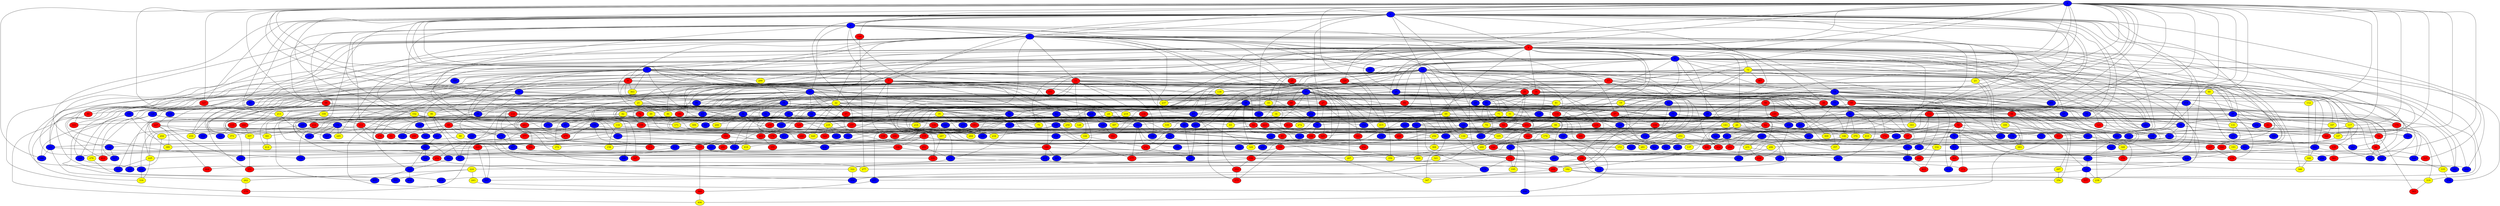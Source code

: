 graph {
0 [style = filled fillcolor = blue];
1 [style = filled fillcolor = blue];
2 [style = filled fillcolor = blue];
3 [style = filled fillcolor = blue];
4 [style = filled fillcolor = red];
5 [style = filled fillcolor = blue];
6 [style = filled fillcolor = blue];
7 [style = filled fillcolor = red];
8 [style = filled fillcolor = red];
9 [style = filled fillcolor = blue];
10 [style = filled fillcolor = blue];
11 [style = filled fillcolor = red];
12 [style = filled fillcolor = yellow];
13 [style = filled fillcolor = blue];
14 [style = filled fillcolor = blue];
15 [style = filled fillcolor = blue];
16 [style = filled fillcolor = blue];
17 [style = filled fillcolor = red];
18 [style = filled fillcolor = red];
19 [style = filled fillcolor = yellow];
20 [style = filled fillcolor = red];
21 [style = filled fillcolor = yellow];
22 [style = filled fillcolor = yellow];
23 [style = filled fillcolor = yellow];
24 [style = filled fillcolor = yellow];
25 [style = filled fillcolor = red];
26 [style = filled fillcolor = yellow];
27 [style = filled fillcolor = red];
28 [style = filled fillcolor = blue];
29 [style = filled fillcolor = blue];
30 [style = filled fillcolor = blue];
31 [style = filled fillcolor = yellow];
32 [style = filled fillcolor = blue];
33 [style = filled fillcolor = yellow];
34 [style = filled fillcolor = yellow];
35 [style = filled fillcolor = yellow];
36 [style = filled fillcolor = blue];
37 [style = filled fillcolor = blue];
38 [style = filled fillcolor = red];
39 [style = filled fillcolor = blue];
40 [style = filled fillcolor = blue];
41 [style = filled fillcolor = yellow];
42 [style = filled fillcolor = yellow];
43 [style = filled fillcolor = blue];
44 [style = filled fillcolor = red];
45 [style = filled fillcolor = blue];
46 [style = filled fillcolor = yellow];
47 [style = filled fillcolor = red];
48 [style = filled fillcolor = yellow];
49 [style = filled fillcolor = blue];
50 [style = filled fillcolor = red];
51 [style = filled fillcolor = blue];
52 [style = filled fillcolor = blue];
53 [style = filled fillcolor = red];
54 [style = filled fillcolor = red];
55 [style = filled fillcolor = red];
56 [style = filled fillcolor = red];
57 [style = filled fillcolor = red];
58 [style = filled fillcolor = red];
59 [style = filled fillcolor = blue];
60 [style = filled fillcolor = yellow];
61 [style = filled fillcolor = blue];
62 [style = filled fillcolor = red];
63 [style = filled fillcolor = yellow];
64 [style = filled fillcolor = red];
65 [style = filled fillcolor = blue];
66 [style = filled fillcolor = blue];
67 [style = filled fillcolor = blue];
68 [style = filled fillcolor = red];
69 [style = filled fillcolor = yellow];
70 [style = filled fillcolor = yellow];
71 [style = filled fillcolor = yellow];
72 [style = filled fillcolor = red];
73 [style = filled fillcolor = blue];
74 [style = filled fillcolor = yellow];
75 [style = filled fillcolor = blue];
76 [style = filled fillcolor = blue];
77 [style = filled fillcolor = blue];
78 [style = filled fillcolor = blue];
79 [style = filled fillcolor = blue];
80 [style = filled fillcolor = red];
81 [style = filled fillcolor = blue];
82 [style = filled fillcolor = blue];
83 [style = filled fillcolor = red];
84 [style = filled fillcolor = blue];
85 [style = filled fillcolor = red];
86 [style = filled fillcolor = red];
87 [style = filled fillcolor = blue];
88 [style = filled fillcolor = red];
89 [style = filled fillcolor = red];
90 [style = filled fillcolor = yellow];
91 [style = filled fillcolor = blue];
92 [style = filled fillcolor = blue];
93 [style = filled fillcolor = blue];
94 [style = filled fillcolor = red];
95 [style = filled fillcolor = blue];
96 [style = filled fillcolor = yellow];
97 [style = filled fillcolor = red];
98 [style = filled fillcolor = yellow];
99 [style = filled fillcolor = blue];
100 [style = filled fillcolor = blue];
101 [style = filled fillcolor = blue];
102 [style = filled fillcolor = yellow];
103 [style = filled fillcolor = red];
104 [style = filled fillcolor = blue];
105 [style = filled fillcolor = yellow];
106 [style = filled fillcolor = blue];
107 [style = filled fillcolor = blue];
108 [style = filled fillcolor = red];
109 [style = filled fillcolor = yellow];
110 [style = filled fillcolor = blue];
111 [style = filled fillcolor = red];
112 [style = filled fillcolor = yellow];
113 [style = filled fillcolor = red];
114 [style = filled fillcolor = blue];
115 [style = filled fillcolor = red];
116 [style = filled fillcolor = yellow];
117 [style = filled fillcolor = yellow];
118 [style = filled fillcolor = red];
119 [style = filled fillcolor = red];
120 [style = filled fillcolor = red];
121 [style = filled fillcolor = red];
122 [style = filled fillcolor = red];
123 [style = filled fillcolor = blue];
124 [style = filled fillcolor = blue];
125 [style = filled fillcolor = red];
126 [style = filled fillcolor = yellow];
127 [style = filled fillcolor = red];
128 [style = filled fillcolor = blue];
129 [style = filled fillcolor = blue];
130 [style = filled fillcolor = yellow];
131 [style = filled fillcolor = yellow];
132 [style = filled fillcolor = blue];
133 [style = filled fillcolor = red];
134 [style = filled fillcolor = red];
135 [style = filled fillcolor = red];
136 [style = filled fillcolor = blue];
137 [style = filled fillcolor = yellow];
138 [style = filled fillcolor = yellow];
139 [style = filled fillcolor = red];
140 [style = filled fillcolor = blue];
141 [style = filled fillcolor = blue];
142 [style = filled fillcolor = blue];
143 [style = filled fillcolor = yellow];
144 [style = filled fillcolor = yellow];
145 [style = filled fillcolor = red];
146 [style = filled fillcolor = yellow];
147 [style = filled fillcolor = yellow];
148 [style = filled fillcolor = red];
149 [style = filled fillcolor = blue];
150 [style = filled fillcolor = blue];
151 [style = filled fillcolor = red];
152 [style = filled fillcolor = blue];
153 [style = filled fillcolor = yellow];
154 [style = filled fillcolor = blue];
155 [style = filled fillcolor = blue];
156 [style = filled fillcolor = blue];
157 [style = filled fillcolor = red];
158 [style = filled fillcolor = yellow];
159 [style = filled fillcolor = red];
160 [style = filled fillcolor = blue];
161 [style = filled fillcolor = red];
162 [style = filled fillcolor = red];
163 [style = filled fillcolor = yellow];
164 [style = filled fillcolor = blue];
165 [style = filled fillcolor = red];
166 [style = filled fillcolor = blue];
167 [style = filled fillcolor = yellow];
168 [style = filled fillcolor = blue];
169 [style = filled fillcolor = yellow];
170 [style = filled fillcolor = red];
171 [style = filled fillcolor = yellow];
172 [style = filled fillcolor = red];
173 [style = filled fillcolor = blue];
174 [style = filled fillcolor = yellow];
175 [style = filled fillcolor = blue];
176 [style = filled fillcolor = blue];
177 [style = filled fillcolor = red];
178 [style = filled fillcolor = red];
179 [style = filled fillcolor = blue];
180 [style = filled fillcolor = red];
181 [style = filled fillcolor = blue];
182 [style = filled fillcolor = yellow];
183 [style = filled fillcolor = red];
184 [style = filled fillcolor = red];
185 [style = filled fillcolor = blue];
186 [style = filled fillcolor = blue];
187 [style = filled fillcolor = blue];
188 [style = filled fillcolor = red];
189 [style = filled fillcolor = blue];
190 [style = filled fillcolor = blue];
191 [style = filled fillcolor = blue];
192 [style = filled fillcolor = red];
193 [style = filled fillcolor = yellow];
194 [style = filled fillcolor = blue];
195 [style = filled fillcolor = yellow];
196 [style = filled fillcolor = red];
197 [style = filled fillcolor = blue];
198 [style = filled fillcolor = red];
199 [style = filled fillcolor = blue];
200 [style = filled fillcolor = yellow];
201 [style = filled fillcolor = blue];
202 [style = filled fillcolor = red];
203 [style = filled fillcolor = red];
204 [style = filled fillcolor = yellow];
205 [style = filled fillcolor = blue];
206 [style = filled fillcolor = yellow];
207 [style = filled fillcolor = red];
208 [style = filled fillcolor = blue];
209 [style = filled fillcolor = blue];
210 [style = filled fillcolor = yellow];
211 [style = filled fillcolor = blue];
212 [style = filled fillcolor = blue];
213 [style = filled fillcolor = yellow];
214 [style = filled fillcolor = blue];
215 [style = filled fillcolor = blue];
216 [style = filled fillcolor = red];
217 [style = filled fillcolor = blue];
218 [style = filled fillcolor = yellow];
219 [style = filled fillcolor = yellow];
220 [style = filled fillcolor = blue];
221 [style = filled fillcolor = blue];
222 [style = filled fillcolor = red];
223 [style = filled fillcolor = red];
224 [style = filled fillcolor = yellow];
225 [style = filled fillcolor = yellow];
226 [style = filled fillcolor = blue];
227 [style = filled fillcolor = red];
228 [style = filled fillcolor = red];
229 [style = filled fillcolor = blue];
230 [style = filled fillcolor = blue];
231 [style = filled fillcolor = yellow];
232 [style = filled fillcolor = red];
233 [style = filled fillcolor = red];
234 [style = filled fillcolor = yellow];
235 [style = filled fillcolor = yellow];
236 [style = filled fillcolor = red];
237 [style = filled fillcolor = yellow];
238 [style = filled fillcolor = yellow];
239 [style = filled fillcolor = red];
240 [style = filled fillcolor = red];
241 [style = filled fillcolor = blue];
242 [style = filled fillcolor = red];
243 [style = filled fillcolor = yellow];
244 [style = filled fillcolor = blue];
245 [style = filled fillcolor = yellow];
246 [style = filled fillcolor = red];
247 [style = filled fillcolor = yellow];
248 [style = filled fillcolor = red];
249 [style = filled fillcolor = red];
250 [style = filled fillcolor = red];
251 [style = filled fillcolor = red];
252 [style = filled fillcolor = red];
253 [style = filled fillcolor = yellow];
254 [style = filled fillcolor = blue];
255 [style = filled fillcolor = red];
256 [style = filled fillcolor = yellow];
257 [style = filled fillcolor = blue];
258 [style = filled fillcolor = blue];
259 [style = filled fillcolor = yellow];
260 [style = filled fillcolor = blue];
261 [style = filled fillcolor = blue];
262 [style = filled fillcolor = yellow];
263 [style = filled fillcolor = blue];
264 [style = filled fillcolor = yellow];
265 [style = filled fillcolor = blue];
266 [style = filled fillcolor = blue];
267 [style = filled fillcolor = blue];
268 [style = filled fillcolor = blue];
269 [style = filled fillcolor = yellow];
270 [style = filled fillcolor = red];
271 [style = filled fillcolor = blue];
272 [style = filled fillcolor = yellow];
273 [style = filled fillcolor = blue];
274 [style = filled fillcolor = red];
275 [style = filled fillcolor = red];
276 [style = filled fillcolor = blue];
277 [style = filled fillcolor = yellow];
278 [style = filled fillcolor = yellow];
279 [style = filled fillcolor = red];
280 [style = filled fillcolor = red];
281 [style = filled fillcolor = yellow];
282 [style = filled fillcolor = blue];
283 [style = filled fillcolor = red];
284 [style = filled fillcolor = blue];
285 [style = filled fillcolor = blue];
286 [style = filled fillcolor = blue];
287 [style = filled fillcolor = yellow];
288 [style = filled fillcolor = blue];
289 [style = filled fillcolor = red];
290 [style = filled fillcolor = blue];
291 [style = filled fillcolor = red];
292 [style = filled fillcolor = blue];
293 [style = filled fillcolor = blue];
294 [style = filled fillcolor = blue];
295 [style = filled fillcolor = blue];
296 [style = filled fillcolor = blue];
297 [style = filled fillcolor = yellow];
298 [style = filled fillcolor = red];
299 [style = filled fillcolor = yellow];
300 [style = filled fillcolor = blue];
301 [style = filled fillcolor = blue];
302 [style = filled fillcolor = blue];
303 [style = filled fillcolor = blue];
304 [style = filled fillcolor = blue];
305 [style = filled fillcolor = blue];
306 [style = filled fillcolor = yellow];
307 [style = filled fillcolor = yellow];
308 [style = filled fillcolor = blue];
309 [style = filled fillcolor = yellow];
310 [style = filled fillcolor = blue];
311 [style = filled fillcolor = red];
312 [style = filled fillcolor = blue];
313 [style = filled fillcolor = red];
314 [style = filled fillcolor = blue];
315 [style = filled fillcolor = red];
316 [style = filled fillcolor = yellow];
317 [style = filled fillcolor = blue];
318 [style = filled fillcolor = blue];
319 [style = filled fillcolor = yellow];
320 [style = filled fillcolor = red];
321 [style = filled fillcolor = yellow];
322 [style = filled fillcolor = yellow];
323 [style = filled fillcolor = blue];
324 [style = filled fillcolor = red];
325 [style = filled fillcolor = red];
326 [style = filled fillcolor = blue];
327 [style = filled fillcolor = red];
328 [style = filled fillcolor = blue];
329 [style = filled fillcolor = yellow];
330 [style = filled fillcolor = red];
331 [style = filled fillcolor = red];
332 [style = filled fillcolor = yellow];
333 [style = filled fillcolor = blue];
334 [style = filled fillcolor = blue];
335 [style = filled fillcolor = yellow];
336 [style = filled fillcolor = blue];
337 [style = filled fillcolor = red];
338 [style = filled fillcolor = red];
339 [style = filled fillcolor = yellow];
340 [style = filled fillcolor = blue];
341 [style = filled fillcolor = yellow];
342 [style = filled fillcolor = blue];
343 [style = filled fillcolor = red];
344 [style = filled fillcolor = blue];
345 [style = filled fillcolor = blue];
346 [style = filled fillcolor = yellow];
347 [style = filled fillcolor = yellow];
348 [style = filled fillcolor = yellow];
349 [style = filled fillcolor = blue];
350 [style = filled fillcolor = blue];
351 [style = filled fillcolor = red];
352 [style = filled fillcolor = blue];
353 [style = filled fillcolor = red];
354 [style = filled fillcolor = blue];
355 [style = filled fillcolor = red];
356 [style = filled fillcolor = yellow];
357 [style = filled fillcolor = yellow];
358 [style = filled fillcolor = blue];
359 [style = filled fillcolor = yellow];
360 [style = filled fillcolor = red];
361 [style = filled fillcolor = red];
362 [style = filled fillcolor = blue];
363 [style = filled fillcolor = yellow];
364 [style = filled fillcolor = blue];
365 [style = filled fillcolor = red];
366 [style = filled fillcolor = red];
367 [style = filled fillcolor = red];
368 [style = filled fillcolor = yellow];
369 [style = filled fillcolor = yellow];
370 [style = filled fillcolor = red];
371 [style = filled fillcolor = blue];
372 [style = filled fillcolor = red];
373 [style = filled fillcolor = yellow];
374 [style = filled fillcolor = yellow];
375 [style = filled fillcolor = red];
376 [style = filled fillcolor = yellow];
377 [style = filled fillcolor = red];
378 [style = filled fillcolor = red];
379 [style = filled fillcolor = blue];
380 [style = filled fillcolor = red];
381 [style = filled fillcolor = blue];
382 [style = filled fillcolor = blue];
383 [style = filled fillcolor = yellow];
384 [style = filled fillcolor = blue];
385 [style = filled fillcolor = blue];
386 [style = filled fillcolor = red];
387 [style = filled fillcolor = yellow];
388 [style = filled fillcolor = blue];
389 [style = filled fillcolor = yellow];
390 [style = filled fillcolor = blue];
391 [style = filled fillcolor = blue];
392 [style = filled fillcolor = red];
393 [style = filled fillcolor = blue];
394 [style = filled fillcolor = blue];
395 [style = filled fillcolor = blue];
396 [style = filled fillcolor = blue];
397 [style = filled fillcolor = blue];
398 [style = filled fillcolor = blue];
399 [style = filled fillcolor = blue];
400 [style = filled fillcolor = blue];
401 [style = filled fillcolor = blue];
402 [style = filled fillcolor = blue];
403 [style = filled fillcolor = red];
404 [style = filled fillcolor = red];
405 [style = filled fillcolor = blue];
406 [style = filled fillcolor = yellow];
407 [style = filled fillcolor = blue];
408 [style = filled fillcolor = red];
409 [style = filled fillcolor = yellow];
410 [style = filled fillcolor = yellow];
411 [style = filled fillcolor = red];
412 [style = filled fillcolor = blue];
413 [style = filled fillcolor = red];
414 [style = filled fillcolor = yellow];
415 [style = filled fillcolor = yellow];
416 [style = filled fillcolor = blue];
417 [style = filled fillcolor = blue];
418 [style = filled fillcolor = yellow];
419 [style = filled fillcolor = blue];
420 [style = filled fillcolor = yellow];
421 [style = filled fillcolor = blue];
0 -- 5;
0 -- 6;
0 -- 9;
0 -- 12;
0 -- 14;
0 -- 18;
0 -- 23;
0 -- 28;
0 -- 49;
0 -- 51;
0 -- 60;
0 -- 68;
0 -- 91;
0 -- 110;
0 -- 112;
0 -- 4;
0 -- 3;
0 -- 2;
0 -- 1;
0 -- 113;
0 -- 117;
0 -- 120;
0 -- 127;
0 -- 145;
0 -- 147;
0 -- 163;
0 -- 166;
0 -- 258;
0 -- 277;
0 -- 311;
0 -- 359;
0 -- 361;
0 -- 381;
0 -- 398;
0 -- 399;
1 -- 2;
1 -- 3;
1 -- 4;
1 -- 7;
1 -- 10;
1 -- 13;
1 -- 22;
1 -- 27;
1 -- 65;
1 -- 73;
1 -- 74;
1 -- 76;
1 -- 79;
1 -- 96;
1 -- 102;
1 -- 109;
1 -- 127;
1 -- 137;
1 -- 148;
1 -- 157;
1 -- 172;
1 -- 186;
1 -- 190;
1 -- 213;
1 -- 265;
1 -- 292;
1 -- 323;
1 -- 371;
1 -- 372;
1 -- 384;
2 -- 3;
2 -- 7;
2 -- 13;
2 -- 17;
2 -- 68;
2 -- 104;
2 -- 109;
2 -- 111;
2 -- 126;
2 -- 179;
2 -- 290;
2 -- 291;
2 -- 377;
2 -- 397;
2 -- 421;
3 -- 4;
3 -- 5;
3 -- 6;
3 -- 8;
3 -- 10;
3 -- 11;
3 -- 14;
3 -- 21;
3 -- 22;
3 -- 23;
3 -- 25;
3 -- 51;
3 -- 81;
3 -- 102;
3 -- 103;
3 -- 107;
3 -- 128;
3 -- 161;
3 -- 210;
3 -- 212;
3 -- 235;
3 -- 244;
3 -- 247;
3 -- 278;
3 -- 339;
3 -- 344;
3 -- 346;
3 -- 378;
4 -- 5;
4 -- 6;
4 -- 12;
4 -- 18;
4 -- 26;
4 -- 28;
4 -- 32;
4 -- 33;
4 -- 36;
4 -- 37;
4 -- 38;
4 -- 40;
4 -- 46;
4 -- 49;
4 -- 54;
4 -- 64;
4 -- 67;
4 -- 69;
4 -- 70;
4 -- 72;
4 -- 87;
4 -- 94;
4 -- 98;
4 -- 101;
4 -- 113;
4 -- 131;
4 -- 150;
4 -- 203;
4 -- 214;
4 -- 237;
4 -- 245;
4 -- 255;
4 -- 280;
4 -- 299;
4 -- 315;
4 -- 366;
4 -- 390;
5 -- 7;
5 -- 8;
5 -- 11;
5 -- 44;
5 -- 45;
5 -- 48;
5 -- 66;
5 -- 116;
5 -- 138;
5 -- 155;
5 -- 164;
5 -- 170;
5 -- 183;
5 -- 189;
5 -- 219;
5 -- 237;
5 -- 299;
5 -- 300;
5 -- 363;
5 -- 373;
5 -- 379;
5 -- 413;
6 -- 8;
6 -- 10;
6 -- 12;
6 -- 14;
6 -- 15;
6 -- 19;
6 -- 24;
6 -- 31;
6 -- 37;
6 -- 63;
6 -- 80;
6 -- 94;
6 -- 107;
6 -- 132;
6 -- 143;
6 -- 159;
6 -- 167;
6 -- 178;
6 -- 210;
6 -- 244;
6 -- 319;
6 -- 320;
6 -- 332;
6 -- 336;
6 -- 337;
6 -- 362;
7 -- 9;
7 -- 24;
7 -- 28;
7 -- 30;
7 -- 99;
7 -- 103;
7 -- 149;
7 -- 151;
7 -- 153;
7 -- 156;
7 -- 188;
7 -- 205;
7 -- 240;
7 -- 271;
7 -- 276;
7 -- 287;
7 -- 302;
7 -- 308;
7 -- 322;
7 -- 331;
7 -- 360;
7 -- 375;
7 -- 382;
8 -- 9;
8 -- 18;
8 -- 20;
8 -- 21;
8 -- 52;
8 -- 53;
8 -- 185;
8 -- 235;
8 -- 313;
8 -- 351;
8 -- 363;
9 -- 16;
9 -- 43;
9 -- 66;
9 -- 127;
9 -- 261;
10 -- 11;
10 -- 20;
10 -- 25;
10 -- 32;
10 -- 38;
10 -- 47;
10 -- 55;
10 -- 77;
10 -- 84;
10 -- 88;
10 -- 96;
10 -- 100;
10 -- 106;
10 -- 118;
10 -- 120;
10 -- 129;
10 -- 151;
10 -- 152;
10 -- 160;
10 -- 191;
10 -- 239;
10 -- 284;
10 -- 288;
10 -- 292;
10 -- 301;
10 -- 341;
10 -- 366;
10 -- 385;
11 -- 13;
11 -- 15;
11 -- 40;
11 -- 43;
11 -- 50;
11 -- 87;
11 -- 99;
11 -- 134;
11 -- 144;
11 -- 160;
11 -- 168;
11 -- 264;
11 -- 266;
11 -- 294;
11 -- 308;
11 -- 316;
11 -- 350;
11 -- 363;
11 -- 373;
11 -- 401;
11 -- 415;
12 -- 17;
12 -- 19;
12 -- 30;
12 -- 58;
12 -- 79;
12 -- 101;
12 -- 117;
12 -- 142;
12 -- 170;
12 -- 233;
12 -- 348;
12 -- 367;
13 -- 16;
13 -- 27;
13 -- 33;
13 -- 36;
13 -- 59;
13 -- 71;
13 -- 83;
13 -- 93;
13 -- 96;
13 -- 97;
13 -- 111;
13 -- 112;
13 -- 142;
13 -- 144;
13 -- 165;
13 -- 259;
13 -- 275;
13 -- 307;
13 -- 340;
13 -- 357;
13 -- 393;
13 -- 406;
14 -- 19;
14 -- 55;
14 -- 56;
14 -- 77;
14 -- 92;
14 -- 98;
14 -- 121;
14 -- 124;
14 -- 162;
14 -- 197;
14 -- 200;
14 -- 272;
14 -- 302;
14 -- 342;
14 -- 383;
15 -- 16;
15 -- 21;
15 -- 30;
15 -- 31;
15 -- 41;
15 -- 42;
15 -- 43;
15 -- 47;
15 -- 52;
15 -- 61;
15 -- 69;
15 -- 71;
15 -- 81;
15 -- 88;
15 -- 89;
15 -- 114;
15 -- 141;
15 -- 145;
15 -- 176;
15 -- 184;
15 -- 187;
15 -- 191;
15 -- 198;
15 -- 207;
15 -- 209;
15 -- 214;
15 -- 234;
15 -- 237;
15 -- 238;
15 -- 273;
15 -- 294;
15 -- 318;
15 -- 394;
16 -- 34;
16 -- 36;
16 -- 116;
16 -- 162;
16 -- 208;
16 -- 251;
16 -- 312;
16 -- 341;
16 -- 414;
17 -- 38;
17 -- 41;
17 -- 57;
17 -- 60;
17 -- 138;
17 -- 159;
17 -- 229;
17 -- 242;
17 -- 309;
17 -- 386;
18 -- 29;
18 -- 39;
18 -- 71;
18 -- 99;
18 -- 128;
18 -- 133;
18 -- 146;
18 -- 164;
18 -- 174;
18 -- 263;
18 -- 286;
18 -- 374;
18 -- 381;
18 -- 411;
19 -- 34;
19 -- 67;
19 -- 69;
19 -- 91;
19 -- 196;
19 -- 289;
19 -- 335;
20 -- 22;
20 -- 51;
20 -- 64;
20 -- 202;
20 -- 368;
21 -- 24;
21 -- 46;
21 -- 48;
21 -- 54;
21 -- 80;
21 -- 91;
21 -- 118;
21 -- 125;
21 -- 128;
21 -- 180;
21 -- 213;
21 -- 278;
21 -- 389;
21 -- 398;
22 -- 40;
22 -- 52;
22 -- 58;
22 -- 59;
22 -- 82;
22 -- 97;
22 -- 110;
22 -- 177;
22 -- 211;
22 -- 223;
22 -- 234;
22 -- 248;
22 -- 300;
22 -- 327;
22 -- 420;
23 -- 29;
23 -- 138;
23 -- 163;
23 -- 401;
24 -- 84;
24 -- 198;
24 -- 225;
24 -- 284;
24 -- 329;
24 -- 338;
24 -- 348;
26 -- 132;
26 -- 182;
26 -- 202;
26 -- 312;
26 -- 326;
27 -- 35;
27 -- 78;
27 -- 231;
27 -- 249;
27 -- 273;
28 -- 29;
28 -- 33;
28 -- 48;
28 -- 114;
28 -- 121;
28 -- 122;
29 -- 42;
29 -- 145;
30 -- 31;
30 -- 42;
30 -- 63;
30 -- 78;
30 -- 82;
30 -- 85;
30 -- 252;
30 -- 293;
30 -- 297;
30 -- 329;
30 -- 353;
30 -- 384;
31 -- 62;
31 -- 83;
31 -- 123;
31 -- 126;
31 -- 140;
31 -- 175;
31 -- 195;
31 -- 320;
31 -- 334;
32 -- 39;
32 -- 50;
32 -- 57;
32 -- 100;
32 -- 116;
32 -- 143;
32 -- 146;
32 -- 181;
32 -- 244;
32 -- 376;
32 -- 380;
33 -- 37;
33 -- 87;
33 -- 129;
33 -- 183;
33 -- 218;
33 -- 325;
34 -- 44;
34 -- 117;
34 -- 339;
35 -- 44;
35 -- 53;
35 -- 218;
35 -- 229;
35 -- 273;
36 -- 108;
36 -- 131;
36 -- 139;
36 -- 149;
36 -- 171;
36 -- 200;
36 -- 420;
37 -- 39;
37 -- 74;
37 -- 78;
37 -- 83;
37 -- 86;
37 -- 103;
37 -- 167;
37 -- 279;
38 -- 86;
38 -- 122;
38 -- 172;
38 -- 180;
38 -- 201;
39 -- 54;
39 -- 79;
39 -- 92;
39 -- 106;
39 -- 282;
40 -- 62;
40 -- 63;
40 -- 150;
40 -- 194;
40 -- 218;
40 -- 223;
40 -- 258;
40 -- 305;
40 -- 310;
40 -- 418;
41 -- 49;
41 -- 115;
41 -- 222;
42 -- 45;
42 -- 70;
42 -- 93;
42 -- 115;
43 -- 45;
43 -- 220;
43 -- 309;
43 -- 379;
43 -- 411;
44 -- 85;
44 -- 119;
44 -- 130;
44 -- 146;
44 -- 187;
44 -- 256;
44 -- 364;
44 -- 377;
45 -- 53;
45 -- 162;
45 -- 275;
47 -- 62;
47 -- 108;
47 -- 123;
47 -- 130;
47 -- 197;
47 -- 230;
48 -- 166;
48 -- 200;
48 -- 330;
49 -- 153;
49 -- 183;
49 -- 301;
50 -- 57;
50 -- 132;
50 -- 311;
50 -- 372;
50 -- 410;
50 -- 412;
51 -- 65;
51 -- 72;
51 -- 74;
51 -- 219;
51 -- 233;
51 -- 255;
51 -- 259;
51 -- 345;
51 -- 421;
52 -- 64;
52 -- 70;
52 -- 125;
52 -- 295;
52 -- 383;
53 -- 158;
54 -- 86;
54 -- 221;
54 -- 343;
55 -- 58;
55 -- 76;
55 -- 109;
55 -- 154;
55 -- 185;
55 -- 194;
55 -- 205;
55 -- 226;
55 -- 318;
55 -- 352;
55 -- 384;
56 -- 108;
56 -- 208;
56 -- 294;
56 -- 395;
58 -- 165;
58 -- 170;
58 -- 201;
58 -- 311;
58 -- 356;
59 -- 93;
59 -- 104;
59 -- 155;
59 -- 181;
59 -- 255;
60 -- 61;
60 -- 131;
60 -- 147;
61 -- 66;
61 -- 75;
61 -- 97;
61 -- 178;
61 -- 209;
61 -- 238;
61 -- 282;
61 -- 289;
61 -- 332;
61 -- 342;
62 -- 65;
62 -- 73;
62 -- 191;
62 -- 193;
62 -- 376;
64 -- 217;
64 -- 222;
64 -- 421;
65 -- 95;
65 -- 122;
65 -- 135;
65 -- 173;
65 -- 215;
65 -- 242;
65 -- 408;
66 -- 89;
66 -- 121;
66 -- 125;
66 -- 163;
66 -- 216;
66 -- 416;
68 -- 115;
68 -- 133;
68 -- 388;
69 -- 100;
69 -- 105;
69 -- 130;
69 -- 184;
69 -- 235;
69 -- 290;
69 -- 314;
69 -- 380;
69 -- 387;
69 -- 415;
71 -- 124;
71 -- 141;
71 -- 252;
71 -- 285;
72 -- 192;
72 -- 276;
72 -- 283;
72 -- 313;
72 -- 323;
74 -- 401;
74 -- 418;
75 -- 85;
75 -- 265;
75 -- 269;
75 -- 395;
77 -- 408;
78 -- 104;
78 -- 184;
79 -- 202;
79 -- 266;
79 -- 287;
79 -- 301;
79 -- 322;
79 -- 334;
80 -- 303;
81 -- 286;
82 -- 126;
82 -- 157;
82 -- 258;
82 -- 259;
83 -- 147;
84 -- 136;
84 -- 174;
84 -- 274;
84 -- 407;
86 -- 268;
86 -- 395;
86 -- 417;
87 -- 105;
87 -- 139;
88 -- 124;
88 -- 349;
89 -- 90;
89 -- 114;
89 -- 149;
89 -- 175;
89 -- 261;
89 -- 270;
89 -- 396;
89 -- 416;
90 -- 101;
90 -- 207;
91 -- 152;
91 -- 260;
92 -- 242;
92 -- 382;
94 -- 134;
94 -- 135;
94 -- 198;
94 -- 364;
95 -- 159;
95 -- 192;
96 -- 119;
96 -- 295;
96 -- 327;
96 -- 417;
97 -- 264;
98 -- 105;
98 -- 222;
98 -- 256;
98 -- 291;
98 -- 346;
99 -- 140;
99 -- 213;
100 -- 119;
100 -- 410;
101 -- 262;
101 -- 331;
101 -- 398;
102 -- 171;
102 -- 175;
102 -- 260;
102 -- 270;
102 -- 283;
104 -- 209;
105 -- 281;
105 -- 354;
106 -- 268;
108 -- 253;
108 -- 264;
108 -- 280;
109 -- 111;
109 -- 228;
109 -- 405;
110 -- 227;
111 -- 270;
111 -- 288;
111 -- 374;
112 -- 306;
113 -- 155;
113 -- 173;
113 -- 369;
114 -- 206;
115 -- 344;
116 -- 158;
116 -- 248;
117 -- 185;
117 -- 193;
117 -- 382;
118 -- 239;
119 -- 137;
119 -- 153;
119 -- 190;
119 -- 196;
119 -- 241;
119 -- 251;
119 -- 313;
119 -- 333;
119 -- 350;
119 -- 389;
120 -- 152;
120 -- 168;
121 -- 206;
121 -- 399;
122 -- 164;
122 -- 327;
123 -- 178;
123 -- 249;
124 -- 231;
124 -- 246;
124 -- 250;
125 -- 188;
125 -- 203;
127 -- 160;
127 -- 298;
128 -- 156;
128 -- 169;
128 -- 317;
128 -- 413;
129 -- 141;
129 -- 208;
130 -- 212;
130 -- 329;
131 -- 173;
131 -- 371;
132 -- 383;
133 -- 171;
133 -- 204;
133 -- 267;
133 -- 304;
133 -- 400;
134 -- 142;
134 -- 239;
134 -- 392;
135 -- 361;
136 -- 217;
136 -- 385;
136 -- 409;
138 -- 324;
139 -- 154;
139 -- 225;
139 -- 296;
139 -- 358;
140 -- 221;
140 -- 234;
140 -- 246;
140 -- 347;
141 -- 144;
141 -- 158;
141 -- 166;
141 -- 325;
141 -- 350;
141 -- 390;
141 -- 409;
142 -- 168;
142 -- 177;
142 -- 199;
142 -- 248;
142 -- 274;
143 -- 172;
143 -- 179;
143 -- 211;
143 -- 230;
143 -- 357;
143 -- 361;
144 -- 274;
145 -- 216;
145 -- 256;
145 -- 265;
145 -- 369;
146 -- 220;
146 -- 357;
146 -- 366;
147 -- 207;
148 -- 277;
150 -- 186;
150 -- 241;
150 -- 275;
150 -- 378;
152 -- 161;
153 -- 279;
153 -- 321;
154 -- 188;
156 -- 210;
156 -- 245;
156 -- 260;
156 -- 303;
156 -- 305;
156 -- 352;
156 -- 369;
156 -- 386;
157 -- 228;
157 -- 229;
157 -- 420;
159 -- 176;
159 -- 182;
159 -- 195;
159 -- 372;
160 -- 217;
160 -- 227;
160 -- 391;
161 -- 232;
162 -- 165;
162 -- 194;
162 -- 332;
164 -- 197;
165 -- 215;
165 -- 286;
165 -- 360;
165 -- 370;
166 -- 296;
167 -- 320;
169 -- 201;
170 -- 254;
170 -- 304;
170 -- 318;
171 -- 211;
171 -- 246;
172 -- 193;
172 -- 333;
173 -- 177;
173 -- 254;
174 -- 269;
174 -- 314;
175 -- 267;
178 -- 230;
179 -- 192;
180 -- 233;
180 -- 240;
181 -- 226;
181 -- 271;
181 -- 338;
182 -- 319;
182 -- 356;
182 -- 397;
182 -- 419;
183 -- 204;
183 -- 232;
183 -- 247;
184 -- 199;
186 -- 231;
186 -- 268;
186 -- 364;
187 -- 228;
187 -- 291;
188 -- 215;
188 -- 225;
188 -- 323;
188 -- 385;
190 -- 317;
191 -- 347;
192 -- 292;
192 -- 351;
192 -- 353;
196 -- 252;
196 -- 287;
197 -- 238;
197 -- 257;
197 -- 337;
198 -- 247;
198 -- 298;
201 -- 302;
201 -- 330;
201 -- 348;
202 -- 280;
202 -- 409;
203 -- 355;
204 -- 400;
205 -- 257;
205 -- 325;
205 -- 328;
205 -- 340;
205 -- 387;
206 -- 212;
207 -- 279;
208 -- 236;
211 -- 355;
213 -- 305;
214 -- 221;
214 -- 266;
215 -- 224;
215 -- 314;
216 -- 341;
217 -- 278;
219 -- 272;
219 -- 387;
219 -- 388;
220 -- 250;
221 -- 226;
221 -- 304;
221 -- 362;
223 -- 312;
223 -- 380;
224 -- 243;
224 -- 262;
224 -- 391;
225 -- 303;
225 -- 316;
227 -- 250;
227 -- 310;
227 -- 389;
227 -- 404;
228 -- 308;
228 -- 397;
230 -- 300;
231 -- 236;
231 -- 263;
233 -- 249;
233 -- 269;
233 -- 371;
235 -- 324;
235 -- 349;
235 -- 358;
239 -- 281;
239 -- 359;
240 -- 307;
243 -- 296;
246 -- 374;
247 -- 331;
250 -- 277;
250 -- 337;
251 -- 271;
252 -- 288;
252 -- 354;
253 -- 281;
253 -- 290;
253 -- 408;
255 -- 307;
255 -- 368;
256 -- 330;
256 -- 368;
257 -- 360;
258 -- 319;
261 -- 293;
262 -- 378;
265 -- 285;
267 -- 345;
267 -- 413;
271 -- 289;
271 -- 404;
274 -- 407;
275 -- 417;
278 -- 419;
279 -- 342;
281 -- 352;
284 -- 407;
288 -- 316;
289 -- 347;
293 -- 393;
293 -- 394;
294 -- 411;
295 -- 373;
297 -- 356;
301 -- 365;
302 -- 306;
302 -- 315;
302 -- 370;
304 -- 335;
306 -- 346;
307 -- 351;
308 -- 400;
311 -- 365;
319 -- 343;
321 -- 322;
322 -- 354;
328 -- 392;
330 -- 375;
330 -- 379;
332 -- 403;
334 -- 345;
335 -- 336;
341 -- 414;
345 -- 403;
348 -- 370;
350 -- 359;
353 -- 375;
358 -- 386;
360 -- 406;
362 -- 393;
365 -- 412;
377 -- 414;
377 -- 418;
383 -- 406;
388 -- 396;
393 -- 402;
393 -- 405;
}
